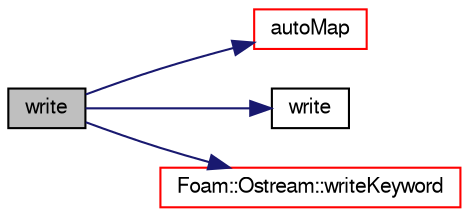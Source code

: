 digraph "write"
{
  bgcolor="transparent";
  edge [fontname="FreeSans",fontsize="10",labelfontname="FreeSans",labelfontsize="10"];
  node [fontname="FreeSans",fontsize="10",shape=record];
  rankdir="LR";
  Node52 [label="write",height=0.2,width=0.4,color="black", fillcolor="grey75", style="filled", fontcolor="black"];
  Node52 -> Node53 [color="midnightblue",fontsize="10",style="solid",fontname="FreeSans"];
  Node53 [label="autoMap",height=0.2,width=0.4,color="red",URL="$a22318.html#a0ab0c43ce90d756c88dd81e3d0a9eef5",tooltip="Map (and resize as needed) from self given a mapping object. "];
  Node52 -> Node55 [color="midnightblue",fontsize="10",style="solid",fontname="FreeSans"];
  Node55 [label="write",height=0.2,width=0.4,color="black",URL="$a19709.html#a8f30b3c2179b03a7acf273e9dea43342"];
  Node52 -> Node56 [color="midnightblue",fontsize="10",style="solid",fontname="FreeSans"];
  Node56 [label="Foam::Ostream::writeKeyword",height=0.2,width=0.4,color="red",URL="$a26238.html#a3c58b2bb9174ea3c4a5fa58095d1290e",tooltip="Write the keyword followed by an appropriate indentation. "];
}
